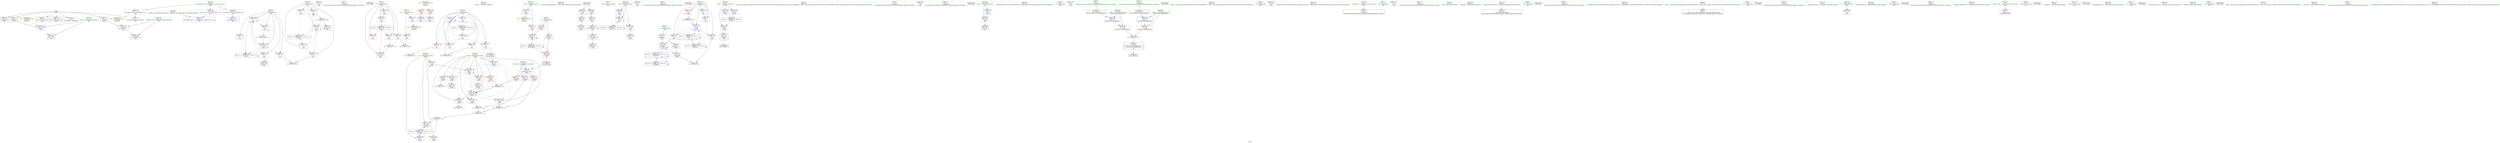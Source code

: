 digraph "SVFG" {
	label="SVFG";

	Node0x562be6caf660 [shape=record,color=grey,label="{NodeID: 0\nNullPtr}"];
	Node0x562be6caf660 -> Node0x562be6ddae20[style=solid];
	Node0x562be6caf660 -> Node0x562be6ddaf20[style=solid];
	Node0x562be6caf660 -> Node0x562be6ddaff0[style=solid];
	Node0x562be6caf660 -> Node0x562be6ddb0c0[style=solid];
	Node0x562be6caf660 -> Node0x562be6ddb190[style=solid];
	Node0x562be6caf660 -> Node0x562be6ddb260[style=solid];
	Node0x562be6caf660 -> Node0x562be6de0b30[style=solid];
	Node0x562be6de7a60 [shape=record,color=grey,label="{NodeID: 263\n256 = cmp(254, 255, )\n}"];
	Node0x562be6de1c70 [shape=record,color=blue,label="{NodeID: 180\n25\<--105\nj\<--\nmain\n}"];
	Node0x562be6de1c70 -> Node0x562be6ddeb70[style=dashed];
	Node0x562be6de1c70 -> Node0x562be6ddec40[style=dashed];
	Node0x562be6de1c70 -> Node0x562be6dded10[style=dashed];
	Node0x562be6de1c70 -> Node0x562be6de1c70[style=dashed];
	Node0x562be6de1c70 -> Node0x562be6de1e10[style=dashed];
	Node0x562be6de1c70 -> Node0x562be6df9a00[style=dashed];
	Node0x562be6dd9430 [shape=record,color=purple,label="{NodeID: 97\n169\<--30\n\<--.str\nmain\n}"];
	Node0x562be6dcb500 [shape=record,color=green,label="{NodeID: 14\n105\<--1\n\<--dummyObj\nCan only get source location for instruction, argument, global var or function.}"];
	Node0x562be6e0de70 [shape=record,color=black,label="{NodeID: 360\n212 = PHI()\n}"];
	Node0x562be6dd9030 [shape=record,color=red,label="{NodeID: 111\n188\<--13\n\<--ca\nmain\n}"];
	Node0x562be6dd9030 -> Node0x562be6de7be0[style=solid];
	Node0x562be6dd7810 [shape=record,color=green,label="{NodeID: 28\n17\<--18\nn\<--n_field_insensitive\nGlob }"];
	Node0x562be6dd7810 -> Node0x562be6dde690[style=solid];
	Node0x562be6dd7810 -> Node0x562be6dde760[style=solid];
	Node0x562be6dd7810 -> Node0x562be6de0530[style=solid];
	Node0x562be6dd7810 -> Node0x562be6de16c0[style=solid];
	Node0x562be6dd7810 -> Node0x562be6de1790[style=solid];
	Node0x562be6ddede0 [shape=record,color=red,label="{NodeID: 125\n168\<--34\n\<--stdin\nmain\n}"];
	Node0x562be6ddede0 -> Node0x562be6ddb970[style=solid];
	Node0x562be6dd8610 [shape=record,color=green,label="{NodeID: 42\n88\<--89\n_Z2okii\<--_Z2okii_field_insensitive\n}"];
	Node0x562be6ddf940 [shape=record,color=red,label="{NodeID: 139\n133\<--99\n\<--sum\n_Z2okii\n}"];
	Node0x562be6ddf940 -> Node0x562be6de11e0[style=solid];
	Node0x562be6dda280 [shape=record,color=green,label="{NodeID: 56\n195\<--196\n_ZStorSt13_Ios_OpenmodeS_\<--_ZStorSt13_Ios_OpenmodeS__field_insensitive\n}"];
	Node0x562be6dfc510 [shape=record,color=yellow,style=double,label="{NodeID: 319\n33V_1 = ENCHI(MR_33V_0)\npts\{164 \}\nFun[main]}"];
	Node0x562be6dfc510 -> Node0x562be6de1a00[style=dashed];
	Node0x562be6de0530 [shape=record,color=blue,label="{NodeID: 153\n17\<--11\nn\<--\nGlob }"];
	Node0x562be6de0530 -> Node0x562be6df9000[style=dashed];
	Node0x562be6ddaff0 [shape=record,color=black,label="{NodeID: 70\n225\<--3\n\<--dummyVal\nmain\n}"];
	Node0x562be6ddaff0 -> Node0x562be6de1930[style=solid];
	Node0x562be6de66e0 [shape=record,color=grey,label="{NodeID: 250\n270 = Binary(269, 105, )\n}"];
	Node0x562be6de66e0 -> Node0x562be6de1e10[style=solid];
	Node0x562be6de11e0 [shape=record,color=blue,label="{NodeID: 167\n95\<--133\nr.addr\<--\n_Z2okii\n}"];
	Node0x562be6de11e0 -> Node0x562be6ddf050[style=dashed];
	Node0x562be6de11e0 -> Node0x562be6ddf120[style=dashed];
	Node0x562be6de11e0 -> Node0x562be6ddf1f0[style=dashed];
	Node0x562be6de11e0 -> Node0x562be6ddf2c0[style=dashed];
	Node0x562be6de11e0 -> Node0x562be6ddf390[style=dashed];
	Node0x562be6de11e0 -> Node0x562be6ddf460[style=dashed];
	Node0x562be6de11e0 -> Node0x562be6ddf530[style=dashed];
	Node0x562be6de11e0 -> Node0x562be6de1110[style=dashed];
	Node0x562be6de11e0 -> Node0x562be6de11e0[style=dashed];
	Node0x562be6ddbbe0 [shape=record,color=black,label="{NodeID: 84\n209\<--203\n\<--call6\nmain\n}"];
	Node0x562be6ddbbe0 -> Node0x562be6dd8cf0[style=solid];
	Node0x562be6dca400 [shape=record,color=green,label="{NodeID: 1\n7\<--1\n__dso_handle\<--dummyObj\nGlob }"];
	Node0x562be6de7be0 [shape=record,color=grey,label="{NodeID: 264\n189 = cmp(187, 188, )\n}"];
	Node0x562be6de1d40 [shape=record,color=blue,label="{NodeID: 181\n165\<--266\npd\<--\nmain\n}"];
	Node0x562be6de1d40 -> Node0x562be6ddfd50[style=dashed];
	Node0x562be6de1d40 -> Node0x562be6de1ba0[style=dashed];
	Node0x562be6de1d40 -> Node0x562be6df9f00[style=dashed];
	Node0x562be6dd9500 [shape=record,color=purple,label="{NodeID: 98\n170\<--32\n\<--.str.2\nmain\n}"];
	Node0x562be6dcb5d0 [shape=record,color=green,label="{NodeID: 15\n139\<--1\n\<--dummyObj\nCan only get source location for instruction, argument, global var or function.}"];
	Node0x562be6e0df40 [shape=record,color=black,label="{NodeID: 361\n234 = PHI()\n}"];
	Node0x562be6dd9100 [shape=record,color=red,label="{NodeID: 112\n246\<--15\n\<--i\nmain\n}"];
	Node0x562be6dd9100 -> Node0x562be6de7760[style=solid];
	Node0x562be6dd7910 [shape=record,color=green,label="{NodeID: 29\n19\<--20\ntt\<--tt_field_insensitive\nGlob }"];
	Node0x562be6dd7910 -> Node0x562be6dde830[style=solid];
	Node0x562be6dd7910 -> Node0x562be6dde900[style=solid];
	Node0x562be6dd7910 -> Node0x562be6dde9d0[style=solid];
	Node0x562be6dd7910 -> Node0x562be6de0630[style=solid];
	Node0x562be6dd7910 -> Node0x562be6de0dd0[style=solid];
	Node0x562be6dd7910 -> Node0x562be6de1520[style=solid];
	Node0x562be6ddeeb0 [shape=record,color=red,label="{NodeID: 126\n174\<--39\n\<--stdout\nmain\n}"];
	Node0x562be6ddeeb0 -> Node0x562be6ddba40[style=solid];
	Node0x562be6dd8710 [shape=record,color=green,label="{NodeID: 43\n93\<--94\nretval\<--retval_field_insensitive\n_Z2okii\n}"];
	Node0x562be6dd8710 -> Node0x562be6ddef80[style=solid];
	Node0x562be6dd8710 -> Node0x562be6de12b0[style=solid];
	Node0x562be6dd8710 -> Node0x562be6de1380[style=solid];
	Node0x562be6ddfa10 [shape=record,color=red,label="{NodeID: 140\n145\<--144\n\<--arrayidx4\n_Z2okii\n}"];
	Node0x562be6ddfa10 -> Node0x562be6de7d60[style=solid];
	Node0x562be6dda380 [shape=record,color=green,label="{NodeID: 57\n198\<--199\n_ZNSt7__cxx1118basic_stringstreamIcSt11char_traitsIcESaIcEEC1ERKNS_12basic_stringIcS2_S3_EESt13_Ios_Openmode\<--_ZNSt7__cxx1118basic_stringstreamIcSt11char_traitsIcESaIcEEC1ERKNS_12basic_stringIcS2_S3_EESt13_Ios_Openmode_field_insensitive\n}"];
	Node0x562be6de0630 [shape=record,color=blue,label="{NodeID: 154\n19\<--11\ntt\<--\nGlob }"];
	Node0x562be6de0630 -> Node0x562be6de1520[style=dashed];
	Node0x562be6ddb0c0 [shape=record,color=black,label="{NodeID: 71\n227\<--3\n\<--dummyVal\nmain\n}"];
	Node0x562be6ddb0c0 -> Node0x562be6de1a00[style=solid];
	Node0x562be6de6860 [shape=record,color=grey,label="{NodeID: 251\n123 = Binary(121, 122, )\n}"];
	Node0x562be6de6860 -> Node0x562be6de6ce0[style=solid];
	Node0x562be6de12b0 [shape=record,color=blue,label="{NodeID: 168\n93\<--139\nretval\<--\n_Z2okii\n}"];
	Node0x562be6de12b0 -> Node0x562be6df6d00[style=dashed];
	Node0x562be6ddbcb0 [shape=record,color=black,label="{NodeID: 85\n207\<--206\n\<--vbase.offset.ptr\nmain\n}"];
	Node0x562be6ddbcb0 -> Node0x562be6ddfef0[style=solid];
	Node0x562be6dca490 [shape=record,color=green,label="{NodeID: 2\n11\<--1\n\<--dummyObj\nCan only get source location for instruction, argument, global var or function.}"];
	Node0x562be6de7d60 [shape=record,color=grey,label="{NodeID: 265\n147 = cmp(145, 146, )\n}"];
	Node0x562be6de1e10 [shape=record,color=blue,label="{NodeID: 182\n25\<--270\nj\<--inc25\nmain\n}"];
	Node0x562be6de1e10 -> Node0x562be6ddeb70[style=dashed];
	Node0x562be6de1e10 -> Node0x562be6ddec40[style=dashed];
	Node0x562be6de1e10 -> Node0x562be6dded10[style=dashed];
	Node0x562be6de1e10 -> Node0x562be6de1c70[style=dashed];
	Node0x562be6de1e10 -> Node0x562be6de1e10[style=dashed];
	Node0x562be6de1e10 -> Node0x562be6df9a00[style=dashed];
	Node0x562be6dd95d0 [shape=record,color=purple,label="{NodeID: 99\n175\<--35\n\<--.str.3\nmain\n}"];
	Node0x562be6dcb0e0 [shape=record,color=green,label="{NodeID: 16\n150\<--1\n\<--dummyObj\nCan only get source location for instruction, argument, global var or function.}"];
	Node0x562be6e0e010 [shape=record,color=black,label="{NodeID: 362\n238 = PHI()\n}"];
	Node0x562be6dd91d0 [shape=record,color=red,label="{NodeID: 113\n258\<--15\n\<--i\nmain\n|{<s0>18}}"];
	Node0x562be6dd91d0:s0 -> Node0x562be6e0e2e0[style=solid,color=red];
	Node0x562be6dd7a10 [shape=record,color=green,label="{NodeID: 30\n21\<--22\ntmp\<--tmp_field_insensitive\nGlob }"];
	Node0x562be6dd7a10 -> Node0x562be6ddeaa0[style=solid];
	Node0x562be6dd7a10 -> Node0x562be6de0730[style=solid];
	Node0x562be6ddef80 [shape=record,color=red,label="{NodeID: 127\n152\<--93\n\<--retval\n_Z2okii\n}"];
	Node0x562be6ddef80 -> Node0x562be6ddb7d0[style=solid];
	Node0x562be6dd87e0 [shape=record,color=green,label="{NodeID: 44\n95\<--96\nr.addr\<--r.addr_field_insensitive\n_Z2okii\n}"];
	Node0x562be6dd87e0 -> Node0x562be6ddf050[style=solid];
	Node0x562be6dd87e0 -> Node0x562be6ddf120[style=solid];
	Node0x562be6dd87e0 -> Node0x562be6ddf1f0[style=solid];
	Node0x562be6dd87e0 -> Node0x562be6ddf2c0[style=solid];
	Node0x562be6dd87e0 -> Node0x562be6ddf390[style=solid];
	Node0x562be6dd87e0 -> Node0x562be6ddf460[style=solid];
	Node0x562be6dd87e0 -> Node0x562be6ddf530[style=solid];
	Node0x562be6dd87e0 -> Node0x562be6de0c30[style=solid];
	Node0x562be6dd87e0 -> Node0x562be6de1110[style=solid];
	Node0x562be6dd87e0 -> Node0x562be6de11e0[style=solid];
	Node0x562be6ddfae0 [shape=record,color=red,label="{NodeID: 141\n295\<--157\n\<--retval\nmain\n}"];
	Node0x562be6ddfae0 -> Node0x562be6ddc0c0[style=solid];
	Node0x562be6dda480 [shape=record,color=green,label="{NodeID: 58\n213\<--214\n_ZNKSt9basic_iosIcSt11char_traitsIcEEcvbEv\<--_ZNKSt9basic_iosIcSt11char_traitsIcEEcvbEv_field_insensitive\n}"];
	Node0x562be6de0730 [shape=record,color=blue,label="{NodeID: 155\n21\<--11\ntmp\<--\nGlob }"];
	Node0x562be6de0730 -> Node0x562be6dfc190[style=dashed];
	Node0x562be6ddb190 [shape=record,color=black,label="{NodeID: 72\n299\<--3\nlpad.val\<--dummyVal\nmain\n}"];
	Node0x562be6de69e0 [shape=record,color=grey,label="{NodeID: 252\n120 = Binary(118, 119, )\n}"];
	Node0x562be6de69e0 -> Node0x562be6de6ce0[style=solid];
	Node0x562be6de1380 [shape=record,color=blue,label="{NodeID: 169\n93\<--150\nretval\<--\n_Z2okii\n}"];
	Node0x562be6de1380 -> Node0x562be6df6d00[style=dashed];
	Node0x562be6ddbd80 [shape=record,color=black,label="{NodeID: 86\n211\<--210\n\<--add.ptr\nmain\n}"];
	Node0x562be6dca220 [shape=record,color=green,label="{NodeID: 3\n30\<--1\n.str\<--dummyObj\nGlob }"];
	Node0x562be6de7ee0 [shape=record,color=grey,label="{NodeID: 266\n116 = cmp(115, 11, )\n}"];
	Node0x562be6de1ee0 [shape=record,color=blue,label="{NodeID: 183\n15\<--286\ni\<--inc33\nmain\n}"];
	Node0x562be6de1ee0 -> Node0x562be6dd9100[style=dashed];
	Node0x562be6de1ee0 -> Node0x562be6dd91d0[style=dashed];
	Node0x562be6de1ee0 -> Node0x562be6dd92a0[style=dashed];
	Node0x562be6de1ee0 -> Node0x562be6dde5c0[style=dashed];
	Node0x562be6de1ee0 -> Node0x562be6de1ee0[style=dashed];
	Node0x562be6de1ee0 -> Node0x562be6df8b00[style=dashed];
	Node0x562be6dd96a0 [shape=record,color=purple,label="{NodeID: 100\n176\<--37\n\<--.str.4\nmain\n}"];
	Node0x562be6dcb1b0 [shape=record,color=green,label="{NodeID: 17\n193\<--1\n\<--dummyObj\nCan only get source location for instruction, argument, global var or function.|{<s0>10}}"];
	Node0x562be6dcb1b0:s0 -> Node0x562be6e0e5f0[style=solid,color=red];
	Node0x562be6e0e0e0 [shape=record,color=black,label="{NodeID: 363\n242 = PHI()\n}"];
	Node0x562be6df3700 [shape=record,color=black,label="{NodeID: 280\nMR_2V_5 = PHI(MR_2V_6, MR_2V_4, )\npts\{20 \}\n|{|<s2>18|<s3>18}}"];
	Node0x562be6df3700 -> Node0x562be6df3700[style=dashed];
	Node0x562be6df3700 -> Node0x562be6df9500[style=dashed];
	Node0x562be6df3700:s2 -> Node0x562be6dde830[style=dashed,color=red];
	Node0x562be6df3700:s3 -> Node0x562be6de0dd0[style=dashed,color=red];
	Node0x562be6dd92a0 [shape=record,color=red,label="{NodeID: 114\n276\<--15\n\<--i\nmain\n}"];
	Node0x562be6dd7b10 [shape=record,color=green,label="{NodeID: 31\n23\<--24\nx\<--x_field_insensitive\nGlob }"];
	Node0x562be6dd7b10 -> Node0x562be6ddc4d0[style=solid];
	Node0x562be6dd7b10 -> Node0x562be6dd9360[style=solid];
	Node0x562be6ddf050 [shape=record,color=red,label="{NodeID: 128\n109\<--95\n\<--r.addr\n_Z2okii\n}"];
	Node0x562be6ddf050 -> Node0x562be6ddb630[style=solid];
	Node0x562be6dd88b0 [shape=record,color=green,label="{NodeID: 45\n97\<--98\nbase.addr\<--base.addr_field_insensitive\n_Z2okii\n}"];
	Node0x562be6dd88b0 -> Node0x562be6ddf600[style=solid];
	Node0x562be6dd88b0 -> Node0x562be6ddf6d0[style=solid];
	Node0x562be6dd88b0 -> Node0x562be6ddf7a0[style=solid];
	Node0x562be6dd88b0 -> Node0x562be6de0d00[style=solid];
	Node0x562be6ddfbb0 [shape=record,color=red,label="{NodeID: 142\n297\<--161\nexn\<--exn.slot\nmain\n}"];
	Node0x562be6dda580 [shape=record,color=green,label="{NodeID: 59\n230\<--231\n_ZNSt7__cxx1118basic_stringstreamIcSt11char_traitsIcESaIcEED1Ev\<--_ZNSt7__cxx1118basic_stringstreamIcSt11char_traitsIcESaIcEED1Ev_field_insensitive\n}"];
	Node0x562be6de0830 [shape=record,color=blue,label="{NodeID: 156\n25\<--11\nj\<--\nGlob }"];
	Node0x562be6de0830 -> Node0x562be6df9a00[style=dashed];
	Node0x562be6ddb260 [shape=record,color=black,label="{NodeID: 73\n300\<--3\nlpad.val38\<--dummyVal\nmain\n}"];
	Node0x562be6de6b60 [shape=record,color=grey,label="{NodeID: 253\n130 = Binary(129, 128, )\n}"];
	Node0x562be6de6b60 -> Node0x562be6de1110[style=solid];
	Node0x562be6de1450 [shape=record,color=blue,label="{NodeID: 170\n157\<--11\nretval\<--\nmain\n}"];
	Node0x562be6de1450 -> Node0x562be6ddfae0[style=dashed];
	Node0x562be6ddbe50 [shape=record,color=black,label="{NodeID: 87\n220\<--218\nidxprom\<--inc\nmain\n}"];
	Node0x562be6dca2b0 [shape=record,color=green,label="{NodeID: 4\n32\<--1\n.str.2\<--dummyObj\nGlob }"];
	Node0x562be6de1fb0 [shape=record,color=blue,label="{NodeID: 184\n10\<--292\nti\<--inc36\nmain\n}"];
	Node0x562be6de1fb0 -> Node0x562be6df8600[style=dashed];
	Node0x562be6dd9770 [shape=record,color=purple,label="{NodeID: 101\n233\<--42\n\<--.str.5\nmain\n}"];
	Node0x562be6dcb280 [shape=record,color=green,label="{NodeID: 18\n194\<--1\n\<--dummyObj\nCan only get source location for instruction, argument, global var or function.|{<s0>10}}"];
	Node0x562be6dcb280:s0 -> Node0x562be6e0e730[style=solid,color=red];
	Node0x562be6e0e1b0 [shape=record,color=black,label="{NodeID: 364\n263 = PHI(90, )\n}"];
	Node0x562be6dde5c0 [shape=record,color=red,label="{NodeID: 115\n285\<--15\n\<--i\nmain\n}"];
	Node0x562be6dde5c0 -> Node0x562be6de7460[style=solid];
	Node0x562be6dd7c10 [shape=record,color=green,label="{NodeID: 32\n25\<--26\nj\<--j_field_insensitive\nGlob }"];
	Node0x562be6dd7c10 -> Node0x562be6ddeb70[style=solid];
	Node0x562be6dd7c10 -> Node0x562be6ddec40[style=solid];
	Node0x562be6dd7c10 -> Node0x562be6dded10[style=solid];
	Node0x562be6dd7c10 -> Node0x562be6de0830[style=solid];
	Node0x562be6dd7c10 -> Node0x562be6de1c70[style=solid];
	Node0x562be6dd7c10 -> Node0x562be6de1e10[style=solid];
	Node0x562be6df8600 [shape=record,color=black,label="{NodeID: 295\nMR_16V_3 = PHI(MR_16V_4, MR_16V_2, )\npts\{12 \}\n}"];
	Node0x562be6df8600 -> Node0x562be6dd8dc0[style=dashed];
	Node0x562be6df8600 -> Node0x562be6dd8e90[style=dashed];
	Node0x562be6df8600 -> Node0x562be6dd8f60[style=dashed];
	Node0x562be6df8600 -> Node0x562be6de1fb0[style=dashed];
	Node0x562be6ddf120 [shape=record,color=red,label="{NodeID: 129\n115\<--95\n\<--r.addr\n_Z2okii\n}"];
	Node0x562be6ddf120 -> Node0x562be6de7ee0[style=solid];
	Node0x562be6dd8980 [shape=record,color=green,label="{NodeID: 46\n99\<--100\nsum\<--sum_field_insensitive\n_Z2okii\n}"];
	Node0x562be6dd8980 -> Node0x562be6ddf870[style=solid];
	Node0x562be6dd8980 -> Node0x562be6ddf940[style=solid];
	Node0x562be6dd8980 -> Node0x562be6de0f70[style=solid];
	Node0x562be6dd8980 -> Node0x562be6de1040[style=solid];
	Node0x562be6dfbc20 [shape=record,color=yellow,style=double,label="{NodeID: 309\n14V_1 = ENCHI(MR_14V_0)\npts\{1 \}\nFun[main]}"];
	Node0x562be6dfbc20 -> Node0x562be6ddede0[style=dashed];
	Node0x562be6dfbc20 -> Node0x562be6ddeeb0[style=dashed];
	Node0x562be6ddfc80 [shape=record,color=red,label="{NodeID: 143\n298\<--163\nsel\<--ehselector.slot\nmain\n}"];
	Node0x562be6dda680 [shape=record,color=green,label="{NodeID: 60\n235\<--236\n_ZStlsISt11char_traitsIcEERSt13basic_ostreamIcT_ES5_PKc\<--_ZStlsISt11char_traitsIcEERSt13basic_ostreamIcT_ES5_PKc_field_insensitive\n}"];
	Node0x562be6de0930 [shape=record,color=blue,label="{NodeID: 157\n353\<--47\nllvm.global_ctors_0\<--\nGlob }"];
	Node0x562be6ddb330 [shape=record,color=black,label="{NodeID: 74\n28\<--27\n\<--_Z1sB5cxx11\nCan only get source location for instruction, argument, global var or function.}"];
	Node0x562be6de6ce0 [shape=record,color=grey,label="{NodeID: 254\n124 = Binary(120, 123, )\n}"];
	Node0x562be6de6ce0 -> Node0x562be6de6e60[style=solid];
	Node0x562be6de1520 [shape=record,color=blue,label="{NodeID: 171\n19\<--11\ntt\<--\nmain\n}"];
	Node0x562be6de1520 -> Node0x562be6df9500[style=dashed];
	Node0x562be6ddbf20 [shape=record,color=black,label="{NodeID: 88\n260\<--259\nidxprom21\<--\nmain\n}"];
	Node0x562be6dcb830 [shape=record,color=green,label="{NodeID: 5\n34\<--1\nstdin\<--dummyObj\nGlob }"];
	Node0x562be6e0bc90 [shape=record,color=black,label="{NodeID: 351\n203 = PHI()\n}"];
	Node0x562be6e0bc90 -> Node0x562be6ddbb10[style=solid];
	Node0x562be6e0bc90 -> Node0x562be6ddbbe0[style=solid];
	Node0x562be6defb00 [shape=record,color=black,label="{NodeID: 268\nMR_10V_4 = PHI(MR_10V_5, MR_10V_3, )\npts\{100 \}\n}"];
	Node0x562be6defb00 -> Node0x562be6ddf870[style=dashed];
	Node0x562be6defb00 -> Node0x562be6ddf940[style=dashed];
	Node0x562be6defb00 -> Node0x562be6de0f70[style=dashed];
	Node0x562be6defb00 -> Node0x562be6de1040[style=dashed];
	Node0x562be6de2080 [shape=record,color=blue,label="{NodeID: 185\n315\<--313\n__a.addr\<--__a\n_ZStorSt13_Ios_OpenmodeS_\n}"];
	Node0x562be6de2080 -> Node0x562be6de0090[style=dashed];
	Node0x562be6dd9840 [shape=record,color=purple,label="{NodeID: 102\n241\<--44\n\<--.str.6\nmain\n}"];
	Node0x562be6dd7140 [shape=record,color=green,label="{NodeID: 19\n244\<--1\n\<--dummyObj\nCan only get source location for instruction, argument, global var or function.}"];
	Node0x562be6e0e2e0 [shape=record,color=black,label="{NodeID: 365\n91 = PHI(258, )\n0th arg _Z2okii }"];
	Node0x562be6e0e2e0 -> Node0x562be6de0c30[style=solid];
	Node0x562be6df4100 [shape=record,color=black,label="{NodeID: 282\nMR_12V_4 = PHI(MR_12V_5, MR_12V_3, )\npts\{90000 \}\n|{|<s2>18}}"];
	Node0x562be6df4100 -> Node0x562be6df4100[style=dashed];
	Node0x562be6df4100 -> Node0x562be6dfa400[style=dashed];
	Node0x562be6df4100:s2 -> Node0x562be6de0ea0[style=dashed,color=red];
	Node0x562be6dde690 [shape=record,color=red,label="{NodeID: 116\n217\<--17\n\<--n\nmain\n}"];
	Node0x562be6dde690 -> Node0x562be6de7160[style=solid];
	Node0x562be6dd7d10 [shape=record,color=green,label="{NodeID: 33\n27\<--29\n_Z1sB5cxx11\<--_Z1sB5cxx11_field_insensitive\nGlob }"];
	Node0x562be6dd7d10 -> Node0x562be6ddb330[style=solid];
	Node0x562be6df8b00 [shape=record,color=black,label="{NodeID: 296\nMR_20V_2 = PHI(MR_20V_4, MR_20V_1, )\npts\{16 \}\n}"];
	Node0x562be6df8b00 -> Node0x562be6de1ad0[style=dashed];
	Node0x562be6ddf1f0 [shape=record,color=red,label="{NodeID: 130\n118\<--95\n\<--r.addr\n_Z2okii\n}"];
	Node0x562be6ddf1f0 -> Node0x562be6de69e0[style=solid];
	Node0x562be6dd8a50 [shape=record,color=green,label="{NodeID: 47\n154\<--155\nmain\<--main_field_insensitive\n}"];
	Node0x562be6ddfd50 [shape=record,color=red,label="{NodeID: 144\n273\<--165\n\<--pd\nmain\n}"];
	Node0x562be6ddfd50 -> Node0x562be6ddbff0[style=solid];
	Node0x562be6dda780 [shape=record,color=green,label="{NodeID: 61\n239\<--240\n_ZNSolsEi\<--_ZNSolsEi_field_insensitive\n}"];
	Node0x562be6de0a30 [shape=record,color=blue,label="{NodeID: 158\n354\<--48\nllvm.global_ctors_1\<--_GLOBAL__sub_I_Qifeng.Chen_0_0.cpp\nGlob }"];
	Node0x562be6ddb430 [shape=record,color=black,label="{NodeID: 75\n59\<--60\n\<--_ZNSt8ios_base4InitD1Ev\nCan only get source location for instruction, argument, global var or function.}"];
	Node0x562be6de6e60 [shape=record,color=grey,label="{NodeID: 255\n126 = Binary(125, 124, )\n}"];
	Node0x562be6de6e60 -> Node0x562be6de1040[style=solid];
	Node0x562be6de15f0 [shape=record,color=blue,label="{NodeID: 172\n10\<--105\nti\<--\nmain\n}"];
	Node0x562be6de15f0 -> Node0x562be6df8600[style=dashed];
	Node0x562be6ddbff0 [shape=record,color=black,label="{NodeID: 89\n274\<--273\ntobool\<--\nmain\n}"];
	Node0x562be6dcb8c0 [shape=record,color=green,label="{NodeID: 6\n35\<--1\n.str.3\<--dummyObj\nGlob }"];
	Node0x562be6e0d5a0 [shape=record,color=black,label="{NodeID: 352\n58 = PHI()\n}"];
	Node0x562be6de2150 [shape=record,color=blue,label="{NodeID: 186\n317\<--314\n__b.addr\<--__b\n_ZStorSt13_Ios_OpenmodeS_\n}"];
	Node0x562be6de2150 -> Node0x562be6de0160[style=dashed];
	Node0x562be6dd9910 [shape=record,color=purple,label="{NodeID: 103\n353\<--46\nllvm.global_ctors_0\<--llvm.global_ctors\nGlob }"];
	Node0x562be6dd9910 -> Node0x562be6de0930[style=solid];
	Node0x562be6dd71d0 [shape=record,color=green,label="{NodeID: 20\n248\<--1\n\<--dummyObj\nCan only get source location for instruction, argument, global var or function.}"];
	Node0x562be6e0e4b0 [shape=record,color=black,label="{NodeID: 366\n92 = PHI(262, )\n1st arg _Z2okii }"];
	Node0x562be6e0e4b0 -> Node0x562be6de0d00[style=solid];
	Node0x562be6dde760 [shape=record,color=red,label="{NodeID: 117\n255\<--17\n\<--n\nmain\n}"];
	Node0x562be6dde760 -> Node0x562be6de7a60[style=solid];
	Node0x562be6dd7e10 [shape=record,color=green,label="{NodeID: 34\n46\<--50\nllvm.global_ctors\<--llvm.global_ctors_field_insensitive\nGlob }"];
	Node0x562be6dd7e10 -> Node0x562be6dd9910[style=solid];
	Node0x562be6dd7e10 -> Node0x562be6dd9a10[style=solid];
	Node0x562be6dd7e10 -> Node0x562be6dd8b20[style=solid];
	Node0x562be6df9000 [shape=record,color=black,label="{NodeID: 297\nMR_22V_2 = PHI(MR_22V_4, MR_22V_1, )\npts\{18 \}\n}"];
	Node0x562be6df9000 -> Node0x562be6de16c0[style=dashed];
	Node0x562be6ddf2c0 [shape=record,color=red,label="{NodeID: 131\n121\<--95\n\<--r.addr\n_Z2okii\n}"];
	Node0x562be6ddf2c0 -> Node0x562be6de6860[style=solid];
	Node0x562be6dd9b70 [shape=record,color=green,label="{NodeID: 48\n157\<--158\nretval\<--retval_field_insensitive\nmain\n}"];
	Node0x562be6dd9b70 -> Node0x562be6ddfae0[style=solid];
	Node0x562be6dd9b70 -> Node0x562be6de1450[style=solid];
	Node0x562be6dfbe10 [shape=record,color=yellow,style=double,label="{NodeID: 311\n18V_1 = ENCHI(MR_18V_0)\npts\{14 \}\nFun[main]}"];
	Node0x562be6dfbe10 -> Node0x562be6dd9030[style=dashed];
	Node0x562be6ddfe20 [shape=record,color=red,label="{NodeID: 145\n205\<--204\nvtable\<--\nmain\n}"];
	Node0x562be6ddfe20 -> Node0x562be6dd8c20[style=solid];
	Node0x562be6dda880 [shape=record,color=green,label="{NodeID: 62\n279\<--280\n_ZSt4endlIcSt11char_traitsIcEERSt13basic_ostreamIT_T0_ES6_\<--_ZSt4endlIcSt11char_traitsIcEERSt13basic_ostreamIT_T0_ES6__field_insensitive\n}"];
	Node0x562be6de0b30 [shape=record,color=blue, style = dotted,label="{NodeID: 159\n355\<--3\nllvm.global_ctors_2\<--dummyVal\nGlob }"];
	Node0x562be6ddb530 [shape=record,color=black,label="{NodeID: 76\n80\<--81\n\<--_ZNSt7__cxx1112basic_stringIcSt11char_traitsIcESaIcEED1Ev\nCan only get source location for instruction, argument, global var or function.}"];
	Node0x562be6de6fe0 [shape=record,color=grey,label="{NodeID: 256\n323 = Binary(321, 322, )\n}"];
	Node0x562be6de6fe0 -> Node0x562be6ddc190[style=solid];
	Node0x562be6de16c0 [shape=record,color=blue,label="{NodeID: 173\n17\<--11\nn\<--\nmain\n}"];
	Node0x562be6de16c0 -> Node0x562be6dde690[style=dashed];
	Node0x562be6de16c0 -> Node0x562be6dde760[style=dashed];
	Node0x562be6de16c0 -> Node0x562be6de1790[style=dashed];
	Node0x562be6de16c0 -> Node0x562be6df9000[style=dashed];
	Node0x562be6ddc0c0 [shape=record,color=black,label="{NodeID: 90\n156\<--295\nmain_ret\<--\nmain\n}"];
	Node0x562be6db8800 [shape=record,color=green,label="{NodeID: 7\n37\<--1\n.str.4\<--dummyObj\nGlob }"];
	Node0x562be6e0d670 [shape=record,color=black,label="{NodeID: 353\n79 = PHI()\n}"];
	Node0x562be6dd9a10 [shape=record,color=purple,label="{NodeID: 104\n354\<--46\nllvm.global_ctors_1\<--llvm.global_ctors\nGlob }"];
	Node0x562be6dd9a10 -> Node0x562be6de0a30[style=solid];
	Node0x562be6dd7260 [shape=record,color=green,label="{NodeID: 21\n251\<--1\n\<--dummyObj\nCan only get source location for instruction, argument, global var or function.}"];
	Node0x562be6e0e5f0 [shape=record,color=black,label="{NodeID: 367\n313 = PHI(193, )\n0th arg _ZStorSt13_Ios_OpenmodeS_ }"];
	Node0x562be6e0e5f0 -> Node0x562be6de2080[style=solid];
	Node0x562be6dde830 [shape=record,color=red,label="{NodeID: 118\n103\<--19\n\<--tt\n_Z2okii\n}"];
	Node0x562be6dde830 -> Node0x562be6de72e0[style=solid];
	Node0x562be6dd7f10 [shape=record,color=green,label="{NodeID: 35\n51\<--52\n__cxx_global_var_init\<--__cxx_global_var_init_field_insensitive\n}"];
	Node0x562be6df9500 [shape=record,color=black,label="{NodeID: 298\nMR_2V_3 = PHI(MR_2V_8, MR_2V_2, )\npts\{20 \}\n}"];
	Node0x562be6df9500 -> Node0x562be6df3700[style=dashed];
	Node0x562be6df9500 -> Node0x562be6df9500[style=dashed];
	Node0x562be6ddf390 [shape=record,color=red,label="{NodeID: 132\n129\<--95\n\<--r.addr\n_Z2okii\n}"];
	Node0x562be6ddf390 -> Node0x562be6de6b60[style=solid];
	Node0x562be6dd9c40 [shape=record,color=green,label="{NodeID: 49\n159\<--160\nin\<--in_field_insensitive\nmain\n}"];
	Node0x562be6dd9c40 -> Node0x562be6ddb8a0[style=solid];
	Node0x562be6ddfef0 [shape=record,color=red,label="{NodeID: 146\n208\<--207\nvbase.offset\<--\nmain\n}"];
	Node0x562be6dda980 [shape=record,color=green,label="{NodeID: 63\n281\<--282\n_ZNSolsEPFRSoS_E\<--_ZNSolsEPFRSoS_E_field_insensitive\n}"];
	Node0x562be6de0c30 [shape=record,color=blue,label="{NodeID: 160\n95\<--91\nr.addr\<--r\n_Z2okii\n}"];
	Node0x562be6de0c30 -> Node0x562be6ddf050[style=dashed];
	Node0x562be6de0c30 -> Node0x562be6ddf120[style=dashed];
	Node0x562be6de0c30 -> Node0x562be6ddf1f0[style=dashed];
	Node0x562be6de0c30 -> Node0x562be6ddf2c0[style=dashed];
	Node0x562be6de0c30 -> Node0x562be6ddf390[style=dashed];
	Node0x562be6de0c30 -> Node0x562be6de1110[style=dashed];
	Node0x562be6de0c30 -> Node0x562be6de11e0[style=dashed];
	Node0x562be6ddb630 [shape=record,color=black,label="{NodeID: 77\n110\<--109\nidxprom\<--\n_Z2okii\n}"];
	Node0x562be6de7160 [shape=record,color=grey,label="{NodeID: 257\n218 = Binary(217, 105, )\n}"];
	Node0x562be6de7160 -> Node0x562be6ddbe50[style=solid];
	Node0x562be6de7160 -> Node0x562be6de1790[style=solid];
	Node0x562be6de1790 [shape=record,color=blue,label="{NodeID: 174\n17\<--218\nn\<--inc\nmain\n}"];
	Node0x562be6de1790 -> Node0x562be6dde690[style=dashed];
	Node0x562be6de1790 -> Node0x562be6dde760[style=dashed];
	Node0x562be6de1790 -> Node0x562be6de1790[style=dashed];
	Node0x562be6de1790 -> Node0x562be6df9000[style=dashed];
	Node0x562be6ddc190 [shape=record,color=black,label="{NodeID: 91\n312\<--323\n_ZStorSt13_Ios_OpenmodeS__ret\<--or\n_ZStorSt13_Ios_OpenmodeS_\n|{<s0>10}}"];
	Node0x562be6ddc190:s0 -> Node0x562be6e0dc80[style=solid,color=blue];
	Node0x562be6db8890 [shape=record,color=green,label="{NodeID: 8\n39\<--1\nstdout\<--dummyObj\nGlob }"];
	Node0x562be6e0d740 [shape=record,color=black,label="{NodeID: 354\n277 = PHI()\n}"];
	Node0x562be6dd8b20 [shape=record,color=purple,label="{NodeID: 105\n355\<--46\nllvm.global_ctors_2\<--llvm.global_ctors\nGlob }"];
	Node0x562be6dd8b20 -> Node0x562be6de0b30[style=solid];
	Node0x562be6dd72f0 [shape=record,color=green,label="{NodeID: 22\n266\<--1\n\<--dummyObj\nCan only get source location for instruction, argument, global var or function.}"];
	Node0x562be6e0e730 [shape=record,color=black,label="{NodeID: 368\n314 = PHI(194, )\n1st arg _ZStorSt13_Ios_OpenmodeS_ }"];
	Node0x562be6e0e730 -> Node0x562be6de2150[style=solid];
	Node0x562be6dde900 [shape=record,color=red,label="{NodeID: 119\n108\<--19\n\<--tt\n_Z2okii\n}"];
	Node0x562be6dde900 -> Node0x562be6de0ea0[style=solid];
	Node0x562be6dd8010 [shape=record,color=green,label="{NodeID: 36\n55\<--56\n_ZNSt8ios_base4InitC1Ev\<--_ZNSt8ios_base4InitC1Ev_field_insensitive\n}"];
	Node0x562be6df9a00 [shape=record,color=black,label="{NodeID: 299\nMR_27V_2 = PHI(MR_27V_7, MR_27V_1, )\npts\{26 \}\n}"];
	Node0x562be6df9a00 -> Node0x562be6de1c70[style=dashed];
	Node0x562be6df9a00 -> Node0x562be6df9a00[style=dashed];
	Node0x562be6ddf460 [shape=record,color=red,label="{NodeID: 133\n135\<--95\n\<--r.addr\n_Z2okii\n}"];
	Node0x562be6ddf460 -> Node0x562be6de78e0[style=solid];
	Node0x562be6dd9d10 [shape=record,color=green,label="{NodeID: 50\n161\<--162\nexn.slot\<--exn.slot_field_insensitive\nmain\n}"];
	Node0x562be6dd9d10 -> Node0x562be6ddfbb0[style=solid];
	Node0x562be6dd9d10 -> Node0x562be6de1930[style=solid];
	Node0x562be6ddffc0 [shape=record,color=red,label="{NodeID: 147\n262\<--261\n\<--arrayidx22\nmain\n|{<s0>18}}"];
	Node0x562be6ddffc0:s0 -> Node0x562be6e0e4b0[style=solid,color=red];
	Node0x562be6ddaa80 [shape=record,color=green,label="{NodeID: 64\n315\<--316\n__a.addr\<--__a.addr_field_insensitive\n_ZStorSt13_Ios_OpenmodeS_\n}"];
	Node0x562be6ddaa80 -> Node0x562be6de0090[style=solid];
	Node0x562be6ddaa80 -> Node0x562be6de2080[style=solid];
	Node0x562be6de0d00 [shape=record,color=blue,label="{NodeID: 161\n97\<--92\nbase.addr\<--base\n_Z2okii\n}"];
	Node0x562be6de0d00 -> Node0x562be6ddf600[style=dashed];
	Node0x562be6de0d00 -> Node0x562be6ddf6d0[style=dashed];
	Node0x562be6de0d00 -> Node0x562be6ddf7a0[style=dashed];
	Node0x562be6ddb700 [shape=record,color=black,label="{NodeID: 78\n143\<--142\nidxprom3\<--\n_Z2okii\n}"];
	Node0x562be6de72e0 [shape=record,color=grey,label="{NodeID: 258\n104 = Binary(103, 105, )\n}"];
	Node0x562be6de72e0 -> Node0x562be6de0dd0[style=solid];
	Node0x562be6de1860 [shape=record,color=blue,label="{NodeID: 175\n221\<--216\narrayidx\<--\nmain\n}"];
	Node0x562be6de1860 -> Node0x562be6ddffc0[style=dashed];
	Node0x562be6de1860 -> Node0x562be6de1860[style=dashed];
	Node0x562be6de1860 -> Node0x562be6dfa900[style=dashed];
	Node0x562be6ddc260 [shape=record,color=purple,label="{NodeID: 92\n57\<--4\n\<--_ZStL8__ioinit\n__cxx_global_var_init\n}"];
	Node0x562be6db8920 [shape=record,color=green,label="{NodeID: 9\n40\<--1\n_ZSt3cin\<--dummyObj\nGlob }"];
	Node0x562be6e0d940 [shape=record,color=black,label="{NodeID: 355\n278 = PHI()\n}"];
	Node0x562be6dd8c20 [shape=record,color=purple,label="{NodeID: 106\n206\<--205\nvbase.offset.ptr\<--vtable\nmain\n}"];
	Node0x562be6dd8c20 -> Node0x562be6ddbcb0[style=solid];
	Node0x562be6dd7380 [shape=record,color=green,label="{NodeID: 23\n4\<--6\n_ZStL8__ioinit\<--_ZStL8__ioinit_field_insensitive\nGlob }"];
	Node0x562be6dd7380 -> Node0x562be6ddc260[style=solid];
	Node0x562be6dde9d0 [shape=record,color=red,label="{NodeID: 120\n146\<--19\n\<--tt\n_Z2okii\n}"];
	Node0x562be6dde9d0 -> Node0x562be6de7d60[style=solid];
	Node0x562be6dd8110 [shape=record,color=green,label="{NodeID: 37\n61\<--62\n__cxa_atexit\<--__cxa_atexit_field_insensitive\n}"];
	Node0x562be6df9f00 [shape=record,color=black,label="{NodeID: 300\nMR_35V_2 = PHI(MR_35V_7, MR_35V_1, )\npts\{166 \}\n}"];
	Node0x562be6df9f00 -> Node0x562be6de1ba0[style=dashed];
	Node0x562be6df9f00 -> Node0x562be6df9f00[style=dashed];
	Node0x562be6ddf530 [shape=record,color=red,label="{NodeID: 134\n142\<--95\n\<--r.addr\n_Z2okii\n}"];
	Node0x562be6ddf530 -> Node0x562be6ddb700[style=solid];
	Node0x562be6dd9de0 [shape=record,color=green,label="{NodeID: 51\n163\<--164\nehselector.slot\<--ehselector.slot_field_insensitive\nmain\n}"];
	Node0x562be6dd9de0 -> Node0x562be6ddfc80[style=solid];
	Node0x562be6dd9de0 -> Node0x562be6de1a00[style=solid];
	Node0x562be6de0090 [shape=record,color=red,label="{NodeID: 148\n321\<--315\n\<--__a.addr\n_ZStorSt13_Ios_OpenmodeS_\n}"];
	Node0x562be6de0090 -> Node0x562be6de6fe0[style=solid];
	Node0x562be6ddab50 [shape=record,color=green,label="{NodeID: 65\n317\<--318\n__b.addr\<--__b.addr_field_insensitive\n_ZStorSt13_Ios_OpenmodeS_\n}"];
	Node0x562be6ddab50 -> Node0x562be6de0160[style=solid];
	Node0x562be6ddab50 -> Node0x562be6de2150[style=solid];
	Node0x562be6de0dd0 [shape=record,color=blue,label="{NodeID: 162\n19\<--104\ntt\<--inc\n_Z2okii\n|{|<s2>18|<s3>18}}"];
	Node0x562be6de0dd0 -> Node0x562be6dde900[style=dashed];
	Node0x562be6de0dd0 -> Node0x562be6dde9d0[style=dashed];
	Node0x562be6de0dd0:s2 -> Node0x562be6df3700[style=dashed,color=blue];
	Node0x562be6de0dd0:s3 -> Node0x562be6df9500[style=dashed,color=blue];
	Node0x562be6ddb7d0 [shape=record,color=black,label="{NodeID: 79\n90\<--152\n_Z2okii_ret\<--\n_Z2okii\n|{<s0>18}}"];
	Node0x562be6ddb7d0:s0 -> Node0x562be6e0e1b0[style=solid,color=blue];
	Node0x562be6de7460 [shape=record,color=grey,label="{NodeID: 259\n286 = Binary(285, 105, )\n}"];
	Node0x562be6de7460 -> Node0x562be6de1ee0[style=solid];
	Node0x562be6de1930 [shape=record,color=blue,label="{NodeID: 176\n161\<--225\nexn.slot\<--\nmain\n}"];
	Node0x562be6de1930 -> Node0x562be6ddfbb0[style=dashed];
	Node0x562be6ddc330 [shape=record,color=purple,label="{NodeID: 93\n111\<--8\narrayidx\<--u\n_Z2okii\n}"];
	Node0x562be6ddc330 -> Node0x562be6de0ea0[style=solid];
	Node0x562be6db8c40 [shape=record,color=green,label="{NodeID: 10\n41\<--1\n_ZSt4cout\<--dummyObj\nGlob }"];
	Node0x562be6e0da10 [shape=record,color=black,label="{NodeID: 356\n178 = PHI()\n}"];
	Node0x562be6dd8cf0 [shape=record,color=purple,label="{NodeID: 107\n210\<--209\nadd.ptr\<--\nmain\n}"];
	Node0x562be6dd8cf0 -> Node0x562be6ddbd80[style=solid];
	Node0x562be6dd7410 [shape=record,color=green,label="{NodeID: 24\n8\<--9\nu\<--u_field_insensitive\nGlob }"];
	Node0x562be6dd7410 -> Node0x562be6ddc330[style=solid];
	Node0x562be6dd7410 -> Node0x562be6ddc400[style=solid];
	Node0x562be6ddeaa0 [shape=record,color=red,label="{NodeID: 121\n216\<--21\n\<--tmp\nmain\n}"];
	Node0x562be6ddeaa0 -> Node0x562be6de1860[style=solid];
	Node0x562be6dd8210 [shape=record,color=green,label="{NodeID: 38\n60\<--66\n_ZNSt8ios_base4InitD1Ev\<--_ZNSt8ios_base4InitD1Ev_field_insensitive\n}"];
	Node0x562be6dd8210 -> Node0x562be6ddb430[style=solid];
	Node0x562be6dfa400 [shape=record,color=black,label="{NodeID: 301\nMR_12V_2 = PHI(MR_12V_7, MR_12V_1, )\npts\{90000 \}\n}"];
	Node0x562be6dfa400 -> Node0x562be6df4100[style=dashed];
	Node0x562be6dfa400 -> Node0x562be6dfa400[style=dashed];
	Node0x562be6ddf600 [shape=record,color=red,label="{NodeID: 135\n119\<--97\n\<--base.addr\n_Z2okii\n}"];
	Node0x562be6ddf600 -> Node0x562be6de69e0[style=solid];
	Node0x562be6dd9eb0 [shape=record,color=green,label="{NodeID: 52\n165\<--166\npd\<--pd_field_insensitive\nmain\n}"];
	Node0x562be6dd9eb0 -> Node0x562be6ddfd50[style=solid];
	Node0x562be6dd9eb0 -> Node0x562be6de1ba0[style=solid];
	Node0x562be6dd9eb0 -> Node0x562be6de1d40[style=solid];
	Node0x562be6dfc190 [shape=record,color=yellow,style=double,label="{NodeID: 315\n25V_1 = ENCHI(MR_25V_0)\npts\{22 \}\nFun[main]}"];
	Node0x562be6dfc190 -> Node0x562be6ddeaa0[style=dashed];
	Node0x562be6de0160 [shape=record,color=red,label="{NodeID: 149\n322\<--317\n\<--__b.addr\n_ZStorSt13_Ios_OpenmodeS_\n}"];
	Node0x562be6de0160 -> Node0x562be6de6fe0[style=solid];
	Node0x562be6ddac20 [shape=record,color=green,label="{NodeID: 66\n329\<--330\n__gxx_personality_v0\<--__gxx_personality_v0_field_insensitive\n}"];
	Node0x562be6de0ea0 [shape=record,color=blue,label="{NodeID: 163\n111\<--108\narrayidx\<--\n_Z2okii\n|{|<s2>18|<s3>18}}"];
	Node0x562be6de0ea0 -> Node0x562be6ddfa10[style=dashed];
	Node0x562be6de0ea0 -> Node0x562be6de0ea0[style=dashed];
	Node0x562be6de0ea0:s2 -> Node0x562be6df4100[style=dashed,color=blue];
	Node0x562be6de0ea0:s3 -> Node0x562be6dfa400[style=dashed,color=blue];
	Node0x562be6ddb8a0 [shape=record,color=black,label="{NodeID: 80\n202\<--159\n\<--in\nmain\n}"];
	Node0x562be6de75e0 [shape=record,color=grey,label="{NodeID: 260\n292 = Binary(291, 105, )\n}"];
	Node0x562be6de75e0 -> Node0x562be6de1fb0[style=solid];
	Node0x562be6de1a00 [shape=record,color=blue,label="{NodeID: 177\n163\<--227\nehselector.slot\<--\nmain\n}"];
	Node0x562be6de1a00 -> Node0x562be6ddfc80[style=dashed];
	Node0x562be6ddc400 [shape=record,color=purple,label="{NodeID: 94\n144\<--8\narrayidx4\<--u\n_Z2okii\n}"];
	Node0x562be6ddc400 -> Node0x562be6ddfa10[style=solid];
	Node0x562be6db8cd0 [shape=record,color=green,label="{NodeID: 11\n42\<--1\n.str.5\<--dummyObj\nGlob }"];
	Node0x562be6e0dae0 [shape=record,color=black,label="{NodeID: 357\n181 = PHI()\n}"];
	Node0x562be6dd8dc0 [shape=record,color=red,label="{NodeID: 108\n187\<--10\n\<--ti\nmain\n}"];
	Node0x562be6dd8dc0 -> Node0x562be6de7be0[style=solid];
	Node0x562be6dd7510 [shape=record,color=green,label="{NodeID: 25\n10\<--12\nti\<--ti_field_insensitive\nGlob }"];
	Node0x562be6dd7510 -> Node0x562be6dd8dc0[style=solid];
	Node0x562be6dd7510 -> Node0x562be6dd8e90[style=solid];
	Node0x562be6dd7510 -> Node0x562be6dd8f60[style=solid];
	Node0x562be6dd7510 -> Node0x562be6de0230[style=solid];
	Node0x562be6dd7510 -> Node0x562be6de15f0[style=solid];
	Node0x562be6dd7510 -> Node0x562be6de1fb0[style=solid];
	Node0x562be6ddeb70 [shape=record,color=red,label="{NodeID: 122\n254\<--25\n\<--j\nmain\n}"];
	Node0x562be6ddeb70 -> Node0x562be6de7a60[style=solid];
	Node0x562be6dd8310 [shape=record,color=green,label="{NodeID: 39\n73\<--74\n__cxx_global_var_init.1\<--__cxx_global_var_init.1_field_insensitive\n}"];
	Node0x562be6dfa900 [shape=record,color=black,label="{NodeID: 302\nMR_38V_2 = PHI(MR_38V_3, MR_38V_1, )\npts\{240000 \}\n}"];
	Node0x562be6dfa900 -> Node0x562be6ddffc0[style=dashed];
	Node0x562be6dfa900 -> Node0x562be6de1860[style=dashed];
	Node0x562be6dfa900 -> Node0x562be6dfa900[style=dashed];
	Node0x562be6ddf6d0 [shape=record,color=red,label="{NodeID: 136\n122\<--97\n\<--base.addr\n_Z2okii\n}"];
	Node0x562be6ddf6d0 -> Node0x562be6de6860[style=solid];
	Node0x562be6dd9f80 [shape=record,color=green,label="{NodeID: 53\n172\<--173\nfreopen\<--freopen_field_insensitive\n}"];
	Node0x562be6de0230 [shape=record,color=blue,label="{NodeID: 150\n10\<--11\nti\<--\nGlob }"];
	Node0x562be6de0230 -> Node0x562be6de15f0[style=dashed];
	Node0x562be6ddad20 [shape=record,color=green,label="{NodeID: 67\n48\<--348\n_GLOBAL__sub_I_Qifeng.Chen_0_0.cpp\<--_GLOBAL__sub_I_Qifeng.Chen_0_0.cpp_field_insensitive\n}"];
	Node0x562be6ddad20 -> Node0x562be6de0a30[style=solid];
	Node0x562be6de0f70 [shape=record,color=blue,label="{NodeID: 164\n99\<--11\nsum\<--\n_Z2okii\n}"];
	Node0x562be6de0f70 -> Node0x562be6defb00[style=dashed];
	Node0x562be6ddb970 [shape=record,color=black,label="{NodeID: 81\n171\<--168\ncall\<--\nmain\n}"];
	Node0x562be6de7760 [shape=record,color=grey,label="{NodeID: 261\n247 = cmp(246, 248, )\n}"];
	Node0x562be6de1ad0 [shape=record,color=blue,label="{NodeID: 178\n15\<--244\ni\<--\nmain\n}"];
	Node0x562be6de1ad0 -> Node0x562be6dd9100[style=dashed];
	Node0x562be6de1ad0 -> Node0x562be6dd91d0[style=dashed];
	Node0x562be6de1ad0 -> Node0x562be6dd92a0[style=dashed];
	Node0x562be6de1ad0 -> Node0x562be6dde5c0[style=dashed];
	Node0x562be6de1ad0 -> Node0x562be6de1ee0[style=dashed];
	Node0x562be6de1ad0 -> Node0x562be6df8b00[style=dashed];
	Node0x562be6ddc4d0 [shape=record,color=purple,label="{NodeID: 95\n221\<--23\narrayidx\<--x\nmain\n}"];
	Node0x562be6ddc4d0 -> Node0x562be6de1860[style=solid];
	Node0x562be6db8d60 [shape=record,color=green,label="{NodeID: 12\n44\<--1\n.str.6\<--dummyObj\nGlob }"];
	Node0x562be6e0dbb0 [shape=record,color=black,label="{NodeID: 358\n191 = PHI()\n}"];
	Node0x562be6dd8e90 [shape=record,color=red,label="{NodeID: 109\n237\<--10\n\<--ti\nmain\n}"];
	Node0x562be6dd7610 [shape=record,color=green,label="{NodeID: 26\n13\<--14\nca\<--ca_field_insensitive\nGlob }"];
	Node0x562be6dd7610 -> Node0x562be6dd9030[style=solid];
	Node0x562be6dd7610 -> Node0x562be6de0330[style=solid];
	Node0x562be6ddec40 [shape=record,color=red,label="{NodeID: 123\n259\<--25\n\<--j\nmain\n}"];
	Node0x562be6ddec40 -> Node0x562be6ddbf20[style=solid];
	Node0x562be6dd8410 [shape=record,color=green,label="{NodeID: 40\n77\<--78\n_ZNSt7__cxx1112basic_stringIcSt11char_traitsIcESaIcEEC1Ev\<--_ZNSt7__cxx1112basic_stringIcSt11char_traitsIcESaIcEEC1Ev_field_insensitive\n}"];
	Node0x562be6ddf7a0 [shape=record,color=red,label="{NodeID: 137\n128\<--97\n\<--base.addr\n_Z2okii\n}"];
	Node0x562be6ddf7a0 -> Node0x562be6de6b60[style=solid];
	Node0x562be6dda080 [shape=record,color=green,label="{NodeID: 54\n179\<--180\n_ZNSirsERi\<--_ZNSirsERi_field_insensitive\n}"];
	Node0x562be6de0330 [shape=record,color=blue,label="{NodeID: 151\n13\<--11\nca\<--\nGlob }"];
	Node0x562be6de0330 -> Node0x562be6dfbe10[style=dashed];
	Node0x562be6ddae20 [shape=record,color=black,label="{NodeID: 68\n2\<--3\ndummyVal\<--dummyVal\n}"];
	Node0x562be6de1040 [shape=record,color=blue,label="{NodeID: 165\n99\<--126\nsum\<--add\n_Z2okii\n}"];
	Node0x562be6de1040 -> Node0x562be6defb00[style=dashed];
	Node0x562be6ddba40 [shape=record,color=black,label="{NodeID: 82\n177\<--174\ncall1\<--\nmain\n}"];
	Node0x562be6de78e0 [shape=record,color=grey,label="{NodeID: 262\n136 = cmp(135, 105, )\n}"];
	Node0x562be6de1ba0 [shape=record,color=blue,label="{NodeID: 179\n165\<--251\npd\<--\nmain\n}"];
	Node0x562be6de1ba0 -> Node0x562be6ddfd50[style=dashed];
	Node0x562be6de1ba0 -> Node0x562be6de1ba0[style=dashed];
	Node0x562be6de1ba0 -> Node0x562be6de1d40[style=dashed];
	Node0x562be6de1ba0 -> Node0x562be6df9f00[style=dashed];
	Node0x562be6dd9360 [shape=record,color=purple,label="{NodeID: 96\n261\<--23\narrayidx22\<--x\nmain\n}"];
	Node0x562be6dd9360 -> Node0x562be6ddffc0[style=solid];
	Node0x562be6dcb430 [shape=record,color=green,label="{NodeID: 13\n47\<--1\n\<--dummyObj\nCan only get source location for instruction, argument, global var or function.}"];
	Node0x562be6e0dc80 [shape=record,color=black,label="{NodeID: 359\n192 = PHI(312, )\n}"];
	Node0x562be6dd8f60 [shape=record,color=red,label="{NodeID: 110\n291\<--10\n\<--ti\nmain\n}"];
	Node0x562be6dd8f60 -> Node0x562be6de75e0[style=solid];
	Node0x562be6dd7710 [shape=record,color=green,label="{NodeID: 27\n15\<--16\ni\<--i_field_insensitive\nGlob }"];
	Node0x562be6dd7710 -> Node0x562be6dd9100[style=solid];
	Node0x562be6dd7710 -> Node0x562be6dd91d0[style=solid];
	Node0x562be6dd7710 -> Node0x562be6dd92a0[style=solid];
	Node0x562be6dd7710 -> Node0x562be6dde5c0[style=solid];
	Node0x562be6dd7710 -> Node0x562be6de0430[style=solid];
	Node0x562be6dd7710 -> Node0x562be6de1ad0[style=solid];
	Node0x562be6dd7710 -> Node0x562be6de1ee0[style=solid];
	Node0x562be6df6d00 [shape=record,color=black,label="{NodeID: 290\nMR_4V_3 = PHI(MR_4V_4, MR_4V_2, )\npts\{94 \}\n}"];
	Node0x562be6df6d00 -> Node0x562be6ddef80[style=dashed];
	Node0x562be6dded10 [shape=record,color=red,label="{NodeID: 124\n269\<--25\n\<--j\nmain\n}"];
	Node0x562be6dded10 -> Node0x562be6de66e0[style=solid];
	Node0x562be6dd8510 [shape=record,color=green,label="{NodeID: 41\n81\<--85\n_ZNSt7__cxx1112basic_stringIcSt11char_traitsIcESaIcEED1Ev\<--_ZNSt7__cxx1112basic_stringIcSt11char_traitsIcESaIcEED1Ev_field_insensitive\n}"];
	Node0x562be6dd8510 -> Node0x562be6ddb530[style=solid];
	Node0x562be6ddf870 [shape=record,color=red,label="{NodeID: 138\n125\<--99\n\<--sum\n_Z2okii\n}"];
	Node0x562be6ddf870 -> Node0x562be6de6e60[style=solid];
	Node0x562be6dda180 [shape=record,color=green,label="{NodeID: 55\n182\<--183\n_ZSt7getlineIcSt11char_traitsIcESaIcEERSt13basic_istreamIT_T0_ES7_RNSt7__cxx1112basic_stringIS4_S5_T1_EE\<--_ZSt7getlineIcSt11char_traitsIcESaIcEERSt13basic_istreamIT_T0_ES7_RNSt7__cxx1112basic_stringIS4_S5_T1_EE_field_insensitive\n}"];
	Node0x562be6dfc430 [shape=record,color=yellow,style=double,label="{NodeID: 318\n31V_1 = ENCHI(MR_31V_0)\npts\{162 \}\nFun[main]}"];
	Node0x562be6dfc430 -> Node0x562be6de1930[style=dashed];
	Node0x562be6de0430 [shape=record,color=blue,label="{NodeID: 152\n15\<--11\ni\<--\nGlob }"];
	Node0x562be6de0430 -> Node0x562be6df8b00[style=dashed];
	Node0x562be6ddaf20 [shape=record,color=black,label="{NodeID: 69\n224\<--3\n\<--dummyVal\nmain\n}"];
	Node0x562be6de1110 [shape=record,color=blue,label="{NodeID: 166\n95\<--130\nr.addr\<--div\n_Z2okii\n}"];
	Node0x562be6de1110 -> Node0x562be6ddf120[style=dashed];
	Node0x562be6de1110 -> Node0x562be6ddf1f0[style=dashed];
	Node0x562be6de1110 -> Node0x562be6ddf2c0[style=dashed];
	Node0x562be6de1110 -> Node0x562be6ddf390[style=dashed];
	Node0x562be6de1110 -> Node0x562be6de1110[style=dashed];
	Node0x562be6de1110 -> Node0x562be6de11e0[style=dashed];
	Node0x562be6ddbb10 [shape=record,color=black,label="{NodeID: 83\n204\<--203\n\<--call6\nmain\n}"];
	Node0x562be6ddbb10 -> Node0x562be6ddfe20[style=solid];
}
